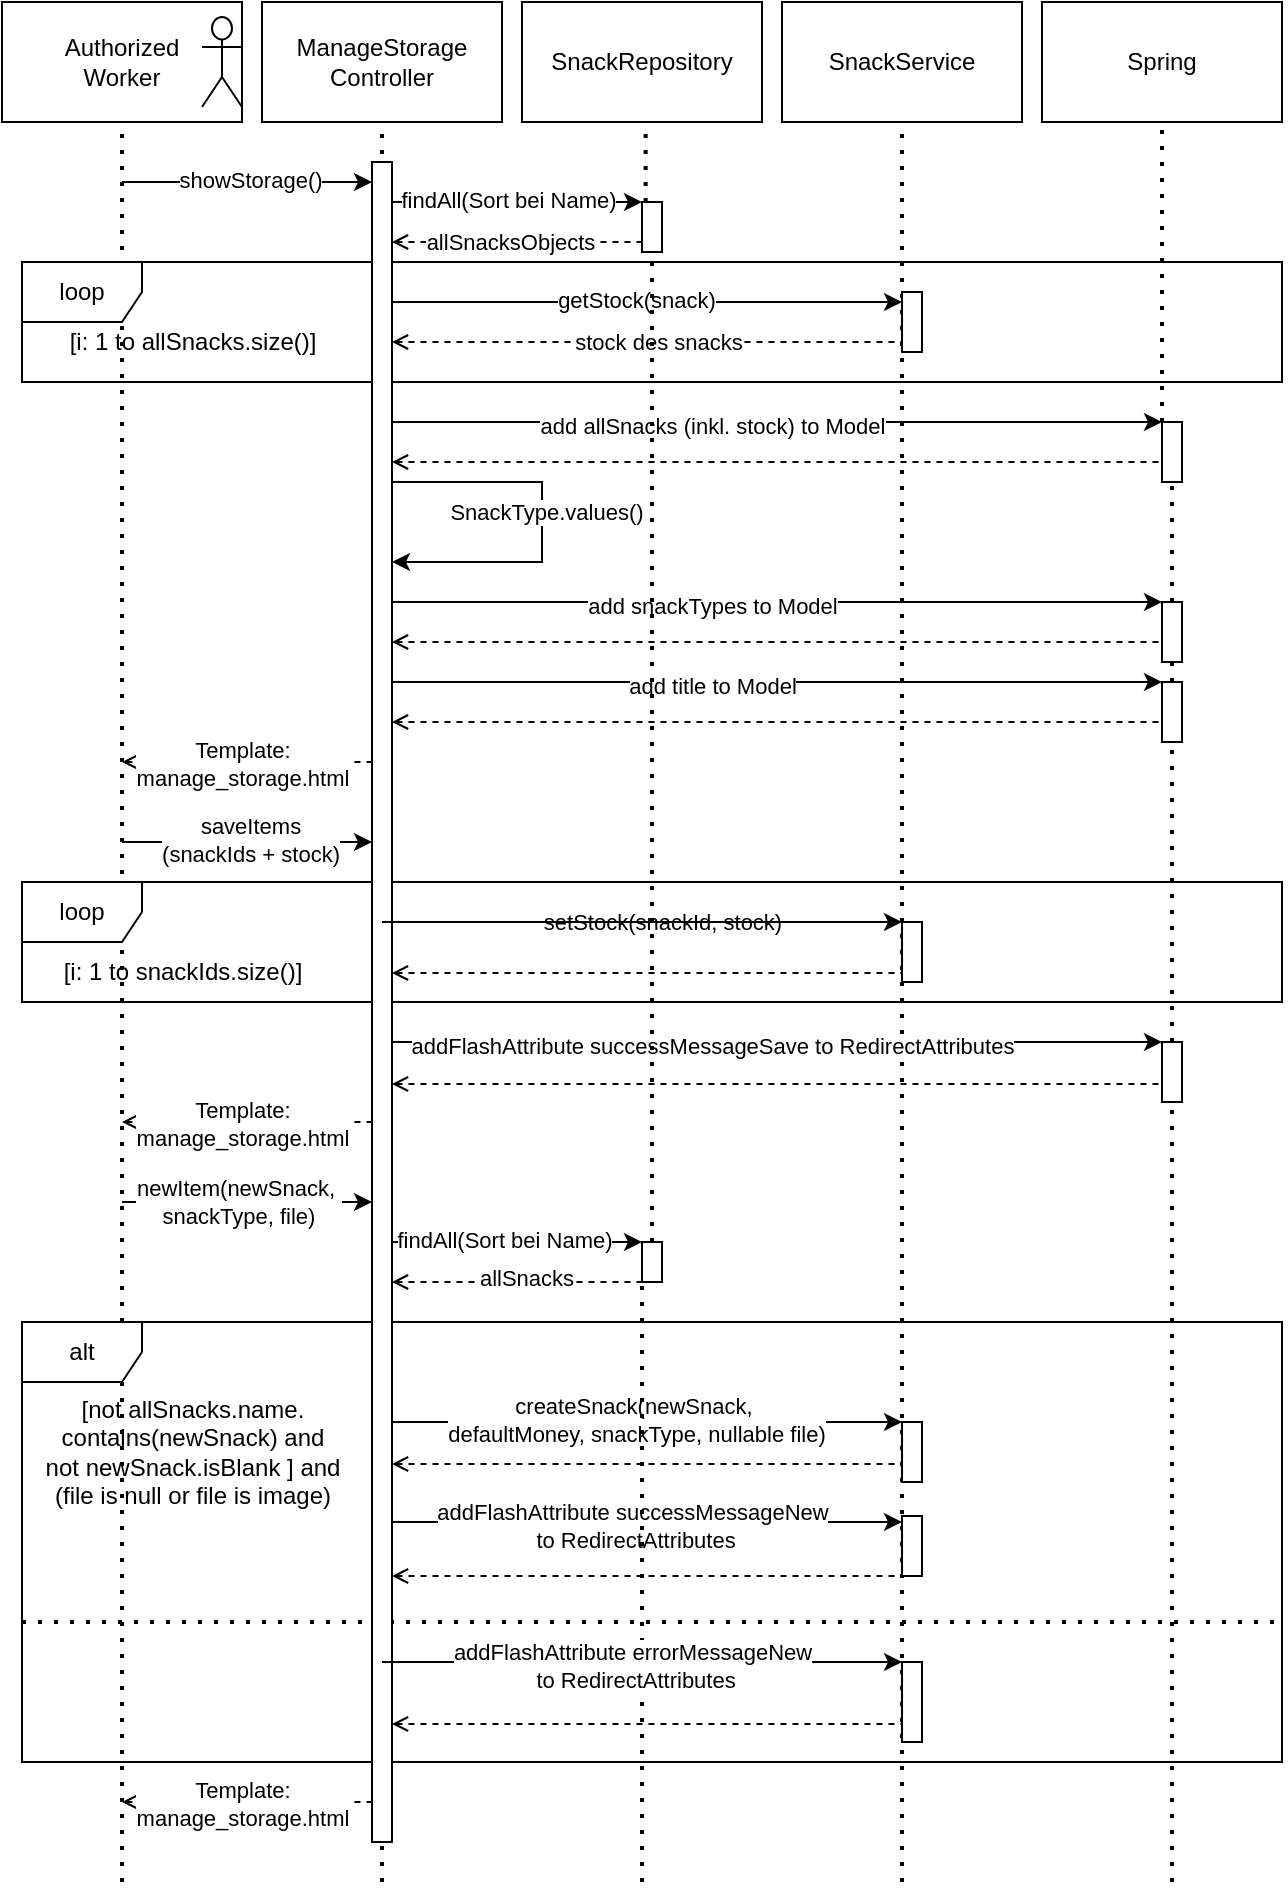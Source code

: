 <mxfile version="24.6.4" type="device">
  <diagram name="Seite-1" id="_MH6-QrCBOgJL1kuzfep">
    <mxGraphModel dx="1290" dy="717" grid="1" gridSize="10" guides="1" tooltips="1" connect="1" arrows="1" fold="1" page="1" pageScale="1" pageWidth="1169" pageHeight="827" math="0" shadow="0">
      <root>
        <mxCell id="0" />
        <mxCell id="1" parent="0" />
        <mxCell id="TmpWhg5RtlY6bORmAOob-1" value="&lt;div&gt;Authorized&lt;/div&gt;&lt;div&gt;Worker&lt;/div&gt;" style="rounded=0;whiteSpace=wrap;html=1;" parent="1" vertex="1">
          <mxGeometry x="40" y="40" width="120" height="60" as="geometry" />
        </mxCell>
        <mxCell id="TmpWhg5RtlY6bORmAOob-2" value="" style="shape=umlActor;verticalLabelPosition=bottom;verticalAlign=top;html=1;outlineConnect=0;" parent="1" vertex="1">
          <mxGeometry x="140" y="47.5" width="20" height="45" as="geometry" />
        </mxCell>
        <mxCell id="TmpWhg5RtlY6bORmAOob-3" value="ManageStorage&lt;div&gt;Controller&lt;/div&gt;" style="rounded=0;whiteSpace=wrap;html=1;" parent="1" vertex="1">
          <mxGeometry x="170" y="40" width="120" height="60" as="geometry" />
        </mxCell>
        <mxCell id="TmpWhg5RtlY6bORmAOob-6" value="SnackRepository" style="rounded=0;whiteSpace=wrap;html=1;" parent="1" vertex="1">
          <mxGeometry x="300" y="40" width="120" height="60" as="geometry" />
        </mxCell>
        <mxCell id="TmpWhg5RtlY6bORmAOob-7" value="" style="endArrow=none;dashed=1;html=1;dashPattern=1 3;strokeWidth=2;rounded=0;" parent="1" target="TmpWhg5RtlY6bORmAOob-1" edge="1">
          <mxGeometry width="50" height="50" relative="1" as="geometry">
            <mxPoint x="100" y="980" as="sourcePoint" />
            <mxPoint x="100" y="100" as="targetPoint" />
          </mxGeometry>
        </mxCell>
        <mxCell id="TmpWhg5RtlY6bORmAOob-18" value="" style="endArrow=none;dashed=1;html=1;rounded=0;startArrow=open;startFill=0;" parent="1" edge="1">
          <mxGeometry width="50" height="50" relative="1" as="geometry">
            <mxPoint x="540" y="250" as="sourcePoint" />
            <mxPoint x="540" y="250" as="targetPoint" />
          </mxGeometry>
        </mxCell>
        <mxCell id="2kxigvO4cJdncOnf1ZBm-1" value="SnackService" style="rounded=0;whiteSpace=wrap;html=1;" parent="1" vertex="1">
          <mxGeometry x="430" y="40" width="120" height="60" as="geometry" />
        </mxCell>
        <mxCell id="dDEDqgqWIPn1yI6ZBOql-1" value="Spring" style="rounded=0;whiteSpace=wrap;html=1;" parent="1" vertex="1">
          <mxGeometry x="560" y="40" width="120" height="60" as="geometry" />
        </mxCell>
        <mxCell id="dDEDqgqWIPn1yI6ZBOql-2" value="" style="endArrow=none;dashed=1;html=1;dashPattern=1 3;strokeWidth=2;rounded=0;entryX=0.5;entryY=1;entryDx=0;entryDy=0;" parent="1" target="TmpWhg5RtlY6bORmAOob-3" edge="1">
          <mxGeometry width="50" height="50" relative="1" as="geometry">
            <mxPoint x="230" y="980" as="sourcePoint" />
            <mxPoint x="230" y="110" as="targetPoint" />
          </mxGeometry>
        </mxCell>
        <mxCell id="dDEDqgqWIPn1yI6ZBOql-3" value="" style="endArrow=none;dashed=1;html=1;dashPattern=1 3;strokeWidth=2;rounded=0;" parent="1" source="dDEDqgqWIPn1yI6ZBOql-74" target="TmpWhg5RtlY6bORmAOob-6" edge="1">
          <mxGeometry width="50" height="50" relative="1" as="geometry">
            <mxPoint x="360" y="1200" as="sourcePoint" />
            <mxPoint x="359.5" y="100" as="targetPoint" />
          </mxGeometry>
        </mxCell>
        <mxCell id="dDEDqgqWIPn1yI6ZBOql-4" value="" style="endArrow=none;dashed=1;html=1;dashPattern=1 3;strokeWidth=2;rounded=0;" parent="1" target="2kxigvO4cJdncOnf1ZBm-1" edge="1">
          <mxGeometry width="50" height="50" relative="1" as="geometry">
            <mxPoint x="490" y="980" as="sourcePoint" />
            <mxPoint x="489.5" y="100" as="targetPoint" />
          </mxGeometry>
        </mxCell>
        <mxCell id="dDEDqgqWIPn1yI6ZBOql-5" value="" style="endArrow=none;dashed=1;html=1;dashPattern=1 3;strokeWidth=2;rounded=0;entryX=0.5;entryY=1;entryDx=0;entryDy=0;" parent="1" source="dDEDqgqWIPn1yI6ZBOql-92" target="dDEDqgqWIPn1yI6ZBOql-1" edge="1">
          <mxGeometry width="50" height="50" relative="1" as="geometry">
            <mxPoint x="620" y="1200" as="sourcePoint" />
            <mxPoint x="620" y="110" as="targetPoint" />
          </mxGeometry>
        </mxCell>
        <mxCell id="dDEDqgqWIPn1yI6ZBOql-6" value="" style="endArrow=classic;html=1;rounded=0;" parent="1" target="dDEDqgqWIPn1yI6ZBOql-68" edge="1">
          <mxGeometry width="50" height="50" relative="1" as="geometry">
            <mxPoint x="100" y="130" as="sourcePoint" />
            <mxPoint x="230" y="130" as="targetPoint" />
          </mxGeometry>
        </mxCell>
        <mxCell id="dDEDqgqWIPn1yI6ZBOql-7" value="showStorage()" style="edgeLabel;html=1;align=center;verticalAlign=middle;resizable=0;points=[];" parent="dDEDqgqWIPn1yI6ZBOql-6" vertex="1" connectable="0">
          <mxGeometry x="0.022" y="1" relative="1" as="geometry">
            <mxPoint as="offset" />
          </mxGeometry>
        </mxCell>
        <mxCell id="dDEDqgqWIPn1yI6ZBOql-8" value="" style="endArrow=classic;html=1;rounded=0;" parent="1" source="dDEDqgqWIPn1yI6ZBOql-68" edge="1">
          <mxGeometry width="50" height="50" relative="1" as="geometry">
            <mxPoint x="230" y="140" as="sourcePoint" />
            <mxPoint x="360" y="140" as="targetPoint" />
          </mxGeometry>
        </mxCell>
        <mxCell id="dDEDqgqWIPn1yI6ZBOql-9" value="findAll(Sort bei Name)" style="edgeLabel;html=1;align=center;verticalAlign=middle;resizable=0;points=[];" parent="dDEDqgqWIPn1yI6ZBOql-8" vertex="1" connectable="0">
          <mxGeometry x="0.022" y="1" relative="1" as="geometry">
            <mxPoint x="-6" as="offset" />
          </mxGeometry>
        </mxCell>
        <mxCell id="dDEDqgqWIPn1yI6ZBOql-10" value="loop" style="shape=umlFrame;whiteSpace=wrap;html=1;pointerEvents=0;" parent="1" vertex="1">
          <mxGeometry x="50" y="170" width="630" height="60" as="geometry" />
        </mxCell>
        <mxCell id="dDEDqgqWIPn1yI6ZBOql-12" value="" style="endArrow=none;dashed=1;html=1;rounded=0;startArrow=open;startFill=0;" parent="1" source="dDEDqgqWIPn1yI6ZBOql-68" edge="1">
          <mxGeometry width="50" height="50" relative="1" as="geometry">
            <mxPoint x="230" y="160" as="sourcePoint" />
            <mxPoint x="360" y="160" as="targetPoint" />
          </mxGeometry>
        </mxCell>
        <mxCell id="dDEDqgqWIPn1yI6ZBOql-13" value="allSnacksObjects" style="edgeLabel;html=1;align=center;verticalAlign=middle;resizable=0;points=[];" parent="dDEDqgqWIPn1yI6ZBOql-12" vertex="1" connectable="0">
          <mxGeometry x="0.133" y="3" relative="1" as="geometry">
            <mxPoint x="-12" y="3" as="offset" />
          </mxGeometry>
        </mxCell>
        <mxCell id="dDEDqgqWIPn1yI6ZBOql-15" value="[i: 1 to allSnacks.size()]" style="text;html=1;align=center;verticalAlign=middle;resizable=0;points=[];autosize=1;strokeColor=none;fillColor=none;" parent="1" vertex="1">
          <mxGeometry x="60" y="195" width="150" height="30" as="geometry" />
        </mxCell>
        <mxCell id="dDEDqgqWIPn1yI6ZBOql-17" value="" style="endArrow=classic;html=1;rounded=0;" parent="1" edge="1">
          <mxGeometry width="50" height="50" relative="1" as="geometry">
            <mxPoint x="230" y="190" as="sourcePoint" />
            <mxPoint x="490" y="190" as="targetPoint" />
          </mxGeometry>
        </mxCell>
        <mxCell id="dDEDqgqWIPn1yI6ZBOql-18" value="getStock(snack)" style="edgeLabel;html=1;align=center;verticalAlign=middle;resizable=0;points=[];" parent="dDEDqgqWIPn1yI6ZBOql-17" vertex="1" connectable="0">
          <mxGeometry x="0.022" y="1" relative="1" as="geometry">
            <mxPoint x="-6" as="offset" />
          </mxGeometry>
        </mxCell>
        <mxCell id="dDEDqgqWIPn1yI6ZBOql-19" value="" style="endArrow=none;dashed=1;html=1;rounded=0;startArrow=open;startFill=0;" parent="1" source="dDEDqgqWIPn1yI6ZBOql-68" edge="1">
          <mxGeometry width="50" height="50" relative="1" as="geometry">
            <mxPoint x="230" y="210" as="sourcePoint" />
            <mxPoint x="490" y="210" as="targetPoint" />
          </mxGeometry>
        </mxCell>
        <mxCell id="dDEDqgqWIPn1yI6ZBOql-20" value="stock des snacks" style="edgeLabel;html=1;align=center;verticalAlign=middle;resizable=0;points=[];" parent="dDEDqgqWIPn1yI6ZBOql-19" vertex="1" connectable="0">
          <mxGeometry x="0.133" y="3" relative="1" as="geometry">
            <mxPoint x="-12" y="3" as="offset" />
          </mxGeometry>
        </mxCell>
        <mxCell id="dDEDqgqWIPn1yI6ZBOql-21" value="" style="endArrow=classic;html=1;rounded=0;" parent="1" edge="1">
          <mxGeometry width="50" height="50" relative="1" as="geometry">
            <mxPoint x="230" y="250" as="sourcePoint" />
            <mxPoint x="620" y="250" as="targetPoint" />
          </mxGeometry>
        </mxCell>
        <mxCell id="dDEDqgqWIPn1yI6ZBOql-22" value="add allSnacks (inkl. stock) to Model" style="edgeLabel;html=1;align=center;verticalAlign=middle;resizable=0;points=[];" parent="dDEDqgqWIPn1yI6ZBOql-21" vertex="1" connectable="0">
          <mxGeometry x="-0.392" y="-2" relative="1" as="geometry">
            <mxPoint x="46" as="offset" />
          </mxGeometry>
        </mxCell>
        <mxCell id="dDEDqgqWIPn1yI6ZBOql-24" value="" style="endArrow=classic;html=1;rounded=0;" parent="1" target="dDEDqgqWIPn1yI6ZBOql-68" edge="1">
          <mxGeometry width="50" height="50" relative="1" as="geometry">
            <mxPoint x="230" y="280" as="sourcePoint" />
            <mxPoint x="230" y="320" as="targetPoint" />
            <Array as="points">
              <mxPoint x="310" y="280" />
              <mxPoint x="310" y="320" />
            </Array>
          </mxGeometry>
        </mxCell>
        <mxCell id="dDEDqgqWIPn1yI6ZBOql-25" value="SnackType.values()" style="edgeLabel;html=1;align=center;verticalAlign=middle;resizable=0;points=[];" parent="dDEDqgqWIPn1yI6ZBOql-24" vertex="1" connectable="0">
          <mxGeometry x="-0.03" y="2" relative="1" as="geometry">
            <mxPoint as="offset" />
          </mxGeometry>
        </mxCell>
        <mxCell id="dDEDqgqWIPn1yI6ZBOql-26" value="" style="endArrow=classic;html=1;rounded=0;" parent="1" edge="1">
          <mxGeometry width="50" height="50" relative="1" as="geometry">
            <mxPoint x="230" y="340" as="sourcePoint" />
            <mxPoint x="620" y="340" as="targetPoint" />
          </mxGeometry>
        </mxCell>
        <mxCell id="dDEDqgqWIPn1yI6ZBOql-27" value="add snackTypes to Model" style="edgeLabel;html=1;align=center;verticalAlign=middle;resizable=0;points=[];" parent="dDEDqgqWIPn1yI6ZBOql-26" vertex="1" connectable="0">
          <mxGeometry x="-0.392" y="-2" relative="1" as="geometry">
            <mxPoint x="46" as="offset" />
          </mxGeometry>
        </mxCell>
        <mxCell id="dDEDqgqWIPn1yI6ZBOql-28" value="" style="endArrow=none;dashed=1;html=1;rounded=0;startArrow=open;startFill=0;" parent="1" source="dDEDqgqWIPn1yI6ZBOql-68" edge="1">
          <mxGeometry width="50" height="50" relative="1" as="geometry">
            <mxPoint x="240" y="270" as="sourcePoint" />
            <mxPoint x="620" y="270" as="targetPoint" />
          </mxGeometry>
        </mxCell>
        <mxCell id="dDEDqgqWIPn1yI6ZBOql-30" value="" style="endArrow=none;dashed=1;html=1;rounded=0;startArrow=open;startFill=0;" parent="1" source="dDEDqgqWIPn1yI6ZBOql-68" edge="1">
          <mxGeometry width="50" height="50" relative="1" as="geometry">
            <mxPoint x="230" y="360" as="sourcePoint" />
            <mxPoint x="620" y="360" as="targetPoint" />
          </mxGeometry>
        </mxCell>
        <mxCell id="dDEDqgqWIPn1yI6ZBOql-31" value="" style="endArrow=classic;html=1;rounded=0;" parent="1" edge="1">
          <mxGeometry width="50" height="50" relative="1" as="geometry">
            <mxPoint x="230" y="380" as="sourcePoint" />
            <mxPoint x="620" y="380" as="targetPoint" />
          </mxGeometry>
        </mxCell>
        <mxCell id="dDEDqgqWIPn1yI6ZBOql-32" value="add title to Model" style="edgeLabel;html=1;align=center;verticalAlign=middle;resizable=0;points=[];" parent="dDEDqgqWIPn1yI6ZBOql-31" vertex="1" connectable="0">
          <mxGeometry x="-0.392" y="-2" relative="1" as="geometry">
            <mxPoint x="46" as="offset" />
          </mxGeometry>
        </mxCell>
        <mxCell id="dDEDqgqWIPn1yI6ZBOql-33" value="" style="endArrow=none;dashed=1;html=1;rounded=0;startArrow=open;startFill=0;" parent="1" source="dDEDqgqWIPn1yI6ZBOql-68" edge="1">
          <mxGeometry width="50" height="50" relative="1" as="geometry">
            <mxPoint x="230" y="400" as="sourcePoint" />
            <mxPoint x="620" y="400" as="targetPoint" />
          </mxGeometry>
        </mxCell>
        <mxCell id="dDEDqgqWIPn1yI6ZBOql-34" value="" style="endArrow=none;dashed=1;html=1;rounded=0;startArrow=open;startFill=0;" parent="1" edge="1">
          <mxGeometry width="50" height="50" relative="1" as="geometry">
            <mxPoint x="100" y="420" as="sourcePoint" />
            <mxPoint x="230" y="420" as="targetPoint" />
          </mxGeometry>
        </mxCell>
        <mxCell id="dDEDqgqWIPn1yI6ZBOql-35" value="Template:&lt;div&gt;manage_storage.html&lt;/div&gt;" style="edgeLabel;html=1;align=center;verticalAlign=middle;resizable=0;points=[];" parent="dDEDqgqWIPn1yI6ZBOql-34" vertex="1" connectable="0">
          <mxGeometry x="0.249" y="-1" relative="1" as="geometry">
            <mxPoint x="-21" as="offset" />
          </mxGeometry>
        </mxCell>
        <mxCell id="dDEDqgqWIPn1yI6ZBOql-36" value="" style="endArrow=classic;html=1;rounded=0;" parent="1" target="dDEDqgqWIPn1yI6ZBOql-68" edge="1">
          <mxGeometry width="50" height="50" relative="1" as="geometry">
            <mxPoint x="100" y="460" as="sourcePoint" />
            <mxPoint x="230" y="460" as="targetPoint" />
          </mxGeometry>
        </mxCell>
        <mxCell id="dDEDqgqWIPn1yI6ZBOql-37" value="saveItems&lt;div&gt;(snackIds + stock)&lt;/div&gt;" style="edgeLabel;html=1;align=center;verticalAlign=middle;resizable=0;points=[];" parent="dDEDqgqWIPn1yI6ZBOql-36" vertex="1" connectable="0">
          <mxGeometry x="0.022" y="1" relative="1" as="geometry">
            <mxPoint as="offset" />
          </mxGeometry>
        </mxCell>
        <mxCell id="dDEDqgqWIPn1yI6ZBOql-38" value="loop" style="shape=umlFrame;whiteSpace=wrap;html=1;pointerEvents=0;" parent="1" vertex="1">
          <mxGeometry x="50" y="480" width="630" height="60" as="geometry" />
        </mxCell>
        <mxCell id="dDEDqgqWIPn1yI6ZBOql-39" value="[i: 1 to snackIds.size()]" style="text;html=1;align=center;verticalAlign=middle;resizable=0;points=[];autosize=1;strokeColor=none;fillColor=none;" parent="1" vertex="1">
          <mxGeometry x="60" y="510" width="140" height="30" as="geometry" />
        </mxCell>
        <mxCell id="dDEDqgqWIPn1yI6ZBOql-40" value="" style="endArrow=classic;html=1;rounded=0;" parent="1" source="dDEDqgqWIPn1yI6ZBOql-81" edge="1">
          <mxGeometry width="50" height="50" relative="1" as="geometry">
            <mxPoint x="230" y="500" as="sourcePoint" />
            <mxPoint x="490" y="500" as="targetPoint" />
          </mxGeometry>
        </mxCell>
        <mxCell id="dDEDqgqWIPn1yI6ZBOql-41" value="setStock(snackId, stock)" style="edgeLabel;html=1;align=center;verticalAlign=middle;resizable=0;points=[];" parent="dDEDqgqWIPn1yI6ZBOql-40" vertex="1" connectable="0">
          <mxGeometry x="0.022" y="1" relative="1" as="geometry">
            <mxPoint x="-120" as="offset" />
          </mxGeometry>
        </mxCell>
        <mxCell id="dDEDqgqWIPn1yI6ZBOql-42" value="" style="endArrow=none;dashed=1;html=1;rounded=0;startArrow=open;startFill=0;" parent="1" source="dDEDqgqWIPn1yI6ZBOql-68" edge="1">
          <mxGeometry width="50" height="50" relative="1" as="geometry">
            <mxPoint x="230" y="524.5" as="sourcePoint" />
            <mxPoint x="490" y="525.5" as="targetPoint" />
          </mxGeometry>
        </mxCell>
        <mxCell id="dDEDqgqWIPn1yI6ZBOql-43" value="" style="endArrow=none;dashed=1;html=1;rounded=0;startArrow=open;startFill=0;" parent="1" edge="1">
          <mxGeometry width="50" height="50" relative="1" as="geometry">
            <mxPoint x="100" y="600" as="sourcePoint" />
            <mxPoint x="230" y="600" as="targetPoint" />
          </mxGeometry>
        </mxCell>
        <mxCell id="dDEDqgqWIPn1yI6ZBOql-44" value="Template:&lt;div&gt;manage_storage.html&lt;/div&gt;" style="edgeLabel;html=1;align=center;verticalAlign=middle;resizable=0;points=[];" parent="dDEDqgqWIPn1yI6ZBOql-43" vertex="1" connectable="0">
          <mxGeometry x="0.249" y="-1" relative="1" as="geometry">
            <mxPoint x="-21" as="offset" />
          </mxGeometry>
        </mxCell>
        <mxCell id="dDEDqgqWIPn1yI6ZBOql-45" value="" style="endArrow=classic;html=1;rounded=0;" parent="1" target="dDEDqgqWIPn1yI6ZBOql-68" edge="1">
          <mxGeometry width="50" height="50" relative="1" as="geometry">
            <mxPoint x="100" y="640" as="sourcePoint" />
            <mxPoint x="230" y="640" as="targetPoint" />
          </mxGeometry>
        </mxCell>
        <mxCell id="dDEDqgqWIPn1yI6ZBOql-46" value="newItem(newSnack,&amp;nbsp;&lt;div&gt;snackType, file)&lt;/div&gt;" style="edgeLabel;html=1;align=center;verticalAlign=middle;resizable=0;points=[];" parent="dDEDqgqWIPn1yI6ZBOql-45" vertex="1" connectable="0">
          <mxGeometry x="0.022" y="1" relative="1" as="geometry">
            <mxPoint x="-6" y="1" as="offset" />
          </mxGeometry>
        </mxCell>
        <mxCell id="dDEDqgqWIPn1yI6ZBOql-47" value="" style="endArrow=classic;html=1;rounded=0;" parent="1" edge="1">
          <mxGeometry width="50" height="50" relative="1" as="geometry">
            <mxPoint x="230" y="660" as="sourcePoint" />
            <mxPoint x="360" y="660" as="targetPoint" />
          </mxGeometry>
        </mxCell>
        <mxCell id="dDEDqgqWIPn1yI6ZBOql-48" value="findAll(Sort bei Name)" style="edgeLabel;html=1;align=center;verticalAlign=middle;resizable=0;points=[];" parent="dDEDqgqWIPn1yI6ZBOql-47" vertex="1" connectable="0">
          <mxGeometry x="0.022" y="1" relative="1" as="geometry">
            <mxPoint x="-6" as="offset" />
          </mxGeometry>
        </mxCell>
        <mxCell id="dDEDqgqWIPn1yI6ZBOql-49" value="alt" style="shape=umlFrame;whiteSpace=wrap;html=1;pointerEvents=0;" parent="1" vertex="1">
          <mxGeometry x="50" y="700" width="630" height="220" as="geometry" />
        </mxCell>
        <mxCell id="dDEDqgqWIPn1yI6ZBOql-50" value="[not allSnacks.name.&lt;div&gt;contains(newSnack) and&lt;div&gt;not newSnack.isBlank ] and&lt;/div&gt;&lt;/div&gt;&lt;div&gt;(file is null or file is image)&lt;/div&gt;" style="text;html=1;align=center;verticalAlign=middle;resizable=0;points=[];autosize=1;strokeColor=none;fillColor=none;" parent="1" vertex="1">
          <mxGeometry x="50" y="730" width="170" height="70" as="geometry" />
        </mxCell>
        <mxCell id="dDEDqgqWIPn1yI6ZBOql-51" value="" style="endArrow=none;dashed=1;html=1;rounded=0;startArrow=open;startFill=0;" parent="1" source="dDEDqgqWIPn1yI6ZBOql-68" edge="1">
          <mxGeometry width="50" height="50" relative="1" as="geometry">
            <mxPoint x="230" y="680" as="sourcePoint" />
            <mxPoint x="365" y="680" as="targetPoint" />
          </mxGeometry>
        </mxCell>
        <mxCell id="dDEDqgqWIPn1yI6ZBOql-52" value="allSnacks" style="edgeLabel;html=1;align=center;verticalAlign=middle;resizable=0;points=[];" parent="dDEDqgqWIPn1yI6ZBOql-51" vertex="1" connectable="0">
          <mxGeometry x="0.034" y="2" relative="1" as="geometry">
            <mxPoint as="offset" />
          </mxGeometry>
        </mxCell>
        <mxCell id="dDEDqgqWIPn1yI6ZBOql-53" value="" style="endArrow=classic;html=1;rounded=0;" parent="1" edge="1">
          <mxGeometry width="50" height="50" relative="1" as="geometry">
            <mxPoint x="230" y="750" as="sourcePoint" />
            <mxPoint x="490" y="750" as="targetPoint" />
          </mxGeometry>
        </mxCell>
        <mxCell id="dDEDqgqWIPn1yI6ZBOql-54" value="createSnack(newSnack,&amp;nbsp;&lt;div&gt;defaultMoney, snackType, nullable file)&lt;/div&gt;" style="edgeLabel;html=1;align=center;verticalAlign=middle;resizable=0;points=[];" parent="dDEDqgqWIPn1yI6ZBOql-53" vertex="1" connectable="0">
          <mxGeometry x="0.022" y="1" relative="1" as="geometry">
            <mxPoint x="-6" as="offset" />
          </mxGeometry>
        </mxCell>
        <mxCell id="dDEDqgqWIPn1yI6ZBOql-55" value="" style="endArrow=classic;html=1;rounded=0;" parent="1" edge="1">
          <mxGeometry width="50" height="50" relative="1" as="geometry">
            <mxPoint x="230" y="560" as="sourcePoint" />
            <mxPoint x="620" y="560" as="targetPoint" />
          </mxGeometry>
        </mxCell>
        <mxCell id="dDEDqgqWIPn1yI6ZBOql-56" value="addFlashAttribute successMessageSave to RedirectAttributes" style="edgeLabel;html=1;align=center;verticalAlign=middle;resizable=0;points=[];" parent="dDEDqgqWIPn1yI6ZBOql-55" vertex="1" connectable="0">
          <mxGeometry x="-0.392" y="-2" relative="1" as="geometry">
            <mxPoint x="46" as="offset" />
          </mxGeometry>
        </mxCell>
        <mxCell id="dDEDqgqWIPn1yI6ZBOql-57" value="" style="endArrow=none;dashed=1;html=1;rounded=0;startArrow=open;startFill=0;" parent="1" source="dDEDqgqWIPn1yI6ZBOql-68" edge="1">
          <mxGeometry width="50" height="50" relative="1" as="geometry">
            <mxPoint x="230" y="580" as="sourcePoint" />
            <mxPoint x="620" y="581" as="targetPoint" />
          </mxGeometry>
        </mxCell>
        <mxCell id="dDEDqgqWIPn1yI6ZBOql-58" value="" style="endArrow=none;dashed=1;html=1;rounded=0;startArrow=open;startFill=0;" parent="1" source="dDEDqgqWIPn1yI6ZBOql-68" edge="1">
          <mxGeometry width="50" height="50" relative="1" as="geometry">
            <mxPoint x="230" y="770" as="sourcePoint" />
            <mxPoint x="490" y="771" as="targetPoint" />
          </mxGeometry>
        </mxCell>
        <mxCell id="dDEDqgqWIPn1yI6ZBOql-59" value="" style="endArrow=none;dashed=1;html=1;dashPattern=1 3;strokeWidth=2;rounded=0;" parent="1" edge="1">
          <mxGeometry width="50" height="50" relative="1" as="geometry">
            <mxPoint x="50" y="850" as="sourcePoint" />
            <mxPoint x="680" y="850" as="targetPoint" />
          </mxGeometry>
        </mxCell>
        <mxCell id="dDEDqgqWIPn1yI6ZBOql-60" value="" style="endArrow=classic;html=1;rounded=0;" parent="1" edge="1">
          <mxGeometry width="50" height="50" relative="1" as="geometry">
            <mxPoint x="230" y="800" as="sourcePoint" />
            <mxPoint x="490" y="800" as="targetPoint" />
          </mxGeometry>
        </mxCell>
        <mxCell id="dDEDqgqWIPn1yI6ZBOql-61" value="addFlashAttribute successMessageNew&lt;div&gt;&amp;nbsp;to RedirectAttributes&lt;/div&gt;" style="edgeLabel;html=1;align=center;verticalAlign=middle;resizable=0;points=[];" parent="dDEDqgqWIPn1yI6ZBOql-60" vertex="1" connectable="0">
          <mxGeometry x="-0.392" y="-2" relative="1" as="geometry">
            <mxPoint x="46" as="offset" />
          </mxGeometry>
        </mxCell>
        <mxCell id="dDEDqgqWIPn1yI6ZBOql-62" value="" style="endArrow=none;dashed=1;html=1;rounded=0;startArrow=open;startFill=0;" parent="1" source="dDEDqgqWIPn1yI6ZBOql-68" edge="1">
          <mxGeometry width="50" height="50" relative="1" as="geometry">
            <mxPoint x="230" y="826" as="sourcePoint" />
            <mxPoint x="490" y="827" as="targetPoint" />
          </mxGeometry>
        </mxCell>
        <mxCell id="dDEDqgqWIPn1yI6ZBOql-63" value="" style="endArrow=classic;html=1;rounded=0;" parent="1" source="dDEDqgqWIPn1yI6ZBOql-89" edge="1">
          <mxGeometry width="50" height="50" relative="1" as="geometry">
            <mxPoint x="230" y="870" as="sourcePoint" />
            <mxPoint x="490" y="870" as="targetPoint" />
          </mxGeometry>
        </mxCell>
        <mxCell id="dDEDqgqWIPn1yI6ZBOql-65" value="" style="endArrow=none;dashed=1;html=1;rounded=0;startArrow=open;startFill=0;" parent="1" source="dDEDqgqWIPn1yI6ZBOql-68" edge="1">
          <mxGeometry width="50" height="50" relative="1" as="geometry">
            <mxPoint x="230" y="900" as="sourcePoint" />
            <mxPoint x="490" y="901" as="targetPoint" />
          </mxGeometry>
        </mxCell>
        <mxCell id="dDEDqgqWIPn1yI6ZBOql-66" value="" style="endArrow=none;dashed=1;html=1;rounded=0;startArrow=open;startFill=0;" parent="1" edge="1">
          <mxGeometry width="50" height="50" relative="1" as="geometry">
            <mxPoint x="100" y="940" as="sourcePoint" />
            <mxPoint x="230" y="940" as="targetPoint" />
          </mxGeometry>
        </mxCell>
        <mxCell id="dDEDqgqWIPn1yI6ZBOql-67" value="Template:&lt;div&gt;manage_storage.html&lt;/div&gt;" style="edgeLabel;html=1;align=center;verticalAlign=middle;resizable=0;points=[];" parent="dDEDqgqWIPn1yI6ZBOql-66" vertex="1" connectable="0">
          <mxGeometry x="0.249" y="-1" relative="1" as="geometry">
            <mxPoint x="-21" as="offset" />
          </mxGeometry>
        </mxCell>
        <mxCell id="dDEDqgqWIPn1yI6ZBOql-69" value="" style="endArrow=classic;html=1;rounded=0;" parent="1" target="dDEDqgqWIPn1yI6ZBOql-68" edge="1">
          <mxGeometry width="50" height="50" relative="1" as="geometry">
            <mxPoint x="230" y="140" as="sourcePoint" />
            <mxPoint x="360" y="140" as="targetPoint" />
          </mxGeometry>
        </mxCell>
        <mxCell id="dDEDqgqWIPn1yI6ZBOql-68" value="" style="html=1;points=[[0,0,0,0,5],[0,1,0,0,-5],[1,0,0,0,5],[1,1,0,0,-5]];perimeter=orthogonalPerimeter;outlineConnect=0;targetShapes=umlLifeline;portConstraint=eastwest;newEdgeStyle={&quot;curved&quot;:0,&quot;rounded&quot;:0};" parent="1" vertex="1">
          <mxGeometry x="225" y="120" width="10" height="840" as="geometry" />
        </mxCell>
        <mxCell id="dDEDqgqWIPn1yI6ZBOql-77" value="" style="endArrow=none;dashed=1;html=1;dashPattern=1 3;strokeWidth=2;rounded=0;" parent="1" source="dDEDqgqWIPn1yI6ZBOql-78" target="dDEDqgqWIPn1yI6ZBOql-74" edge="1">
          <mxGeometry width="50" height="50" relative="1" as="geometry">
            <mxPoint x="360" y="1200" as="sourcePoint" />
            <mxPoint x="360" y="100" as="targetPoint" />
          </mxGeometry>
        </mxCell>
        <mxCell id="dDEDqgqWIPn1yI6ZBOql-74" value="" style="html=1;points=[[0,0,0,0,5],[0,1,0,0,-5],[1,0,0,0,5],[1,1,0,0,-5]];perimeter=orthogonalPerimeter;outlineConnect=0;targetShapes=umlLifeline;portConstraint=eastwest;newEdgeStyle={&quot;curved&quot;:0,&quot;rounded&quot;:0};" parent="1" vertex="1">
          <mxGeometry x="360" y="140" width="10" height="25" as="geometry" />
        </mxCell>
        <mxCell id="dDEDqgqWIPn1yI6ZBOql-79" value="" style="endArrow=none;dashed=1;html=1;dashPattern=1 3;strokeWidth=2;rounded=0;" parent="1" target="dDEDqgqWIPn1yI6ZBOql-78" edge="1">
          <mxGeometry width="50" height="50" relative="1" as="geometry">
            <mxPoint x="360" y="980" as="sourcePoint" />
            <mxPoint x="360" y="165" as="targetPoint" />
          </mxGeometry>
        </mxCell>
        <mxCell id="dDEDqgqWIPn1yI6ZBOql-78" value="" style="html=1;points=[[0,0,0,0,5],[0,1,0,0,-5],[1,0,0,0,5],[1,1,0,0,-5]];perimeter=orthogonalPerimeter;outlineConnect=0;targetShapes=umlLifeline;portConstraint=eastwest;newEdgeStyle={&quot;curved&quot;:0,&quot;rounded&quot;:0};" parent="1" vertex="1">
          <mxGeometry x="360" y="660" width="10" height="20" as="geometry" />
        </mxCell>
        <mxCell id="dDEDqgqWIPn1yI6ZBOql-80" value="" style="html=1;points=[[0,0,0,0,5],[0,1,0,0,-5],[1,0,0,0,5],[1,1,0,0,-5]];perimeter=orthogonalPerimeter;outlineConnect=0;targetShapes=umlLifeline;portConstraint=eastwest;newEdgeStyle={&quot;curved&quot;:0,&quot;rounded&quot;:0};" parent="1" vertex="1">
          <mxGeometry x="490" y="185" width="10" height="30" as="geometry" />
        </mxCell>
        <mxCell id="dDEDqgqWIPn1yI6ZBOql-85" value="" style="endArrow=classic;html=1;rounded=0;" parent="1" target="dDEDqgqWIPn1yI6ZBOql-81" edge="1">
          <mxGeometry width="50" height="50" relative="1" as="geometry">
            <mxPoint x="230" y="500" as="sourcePoint" />
            <mxPoint x="490" y="500" as="targetPoint" />
          </mxGeometry>
        </mxCell>
        <mxCell id="dDEDqgqWIPn1yI6ZBOql-81" value="" style="html=1;points=[[0,0,0,0,5],[0,1,0,0,-5],[1,0,0,0,5],[1,1,0,0,-5]];perimeter=orthogonalPerimeter;outlineConnect=0;targetShapes=umlLifeline;portConstraint=eastwest;newEdgeStyle={&quot;curved&quot;:0,&quot;rounded&quot;:0};" parent="1" vertex="1">
          <mxGeometry x="490" y="500" width="10" height="30" as="geometry" />
        </mxCell>
        <mxCell id="dDEDqgqWIPn1yI6ZBOql-87" value="" style="html=1;points=[[0,0,0,0,5],[0,1,0,0,-5],[1,0,0,0,5],[1,1,0,0,-5]];perimeter=orthogonalPerimeter;outlineConnect=0;targetShapes=umlLifeline;portConstraint=eastwest;newEdgeStyle={&quot;curved&quot;:0,&quot;rounded&quot;:0};" parent="1" vertex="1">
          <mxGeometry x="490" y="750" width="10" height="30" as="geometry" />
        </mxCell>
        <mxCell id="dDEDqgqWIPn1yI6ZBOql-88" value="" style="html=1;points=[[0,0,0,0,5],[0,1,0,0,-5],[1,0,0,0,5],[1,1,0,0,-5]];perimeter=orthogonalPerimeter;outlineConnect=0;targetShapes=umlLifeline;portConstraint=eastwest;newEdgeStyle={&quot;curved&quot;:0,&quot;rounded&quot;:0};" parent="1" vertex="1">
          <mxGeometry x="490" y="797" width="10" height="30" as="geometry" />
        </mxCell>
        <mxCell id="dDEDqgqWIPn1yI6ZBOql-90" value="" style="endArrow=classic;html=1;rounded=0;" parent="1" target="dDEDqgqWIPn1yI6ZBOql-89" edge="1">
          <mxGeometry width="50" height="50" relative="1" as="geometry">
            <mxPoint x="230" y="870" as="sourcePoint" />
            <mxPoint x="490" y="870" as="targetPoint" />
          </mxGeometry>
        </mxCell>
        <mxCell id="dDEDqgqWIPn1yI6ZBOql-91" value="addFlashAttribute errorMessageNew&lt;div&gt;&amp;nbsp;to RedirectAttributes&lt;/div&gt;" style="edgeLabel;html=1;align=center;verticalAlign=middle;resizable=0;points=[];" parent="dDEDqgqWIPn1yI6ZBOql-90" vertex="1" connectable="0">
          <mxGeometry x="-0.392" y="-2" relative="1" as="geometry">
            <mxPoint x="46" as="offset" />
          </mxGeometry>
        </mxCell>
        <mxCell id="dDEDqgqWIPn1yI6ZBOql-89" value="" style="html=1;points=[[0,0,0,0,5],[0,1,0,0,-5],[1,0,0,0,5],[1,1,0,0,-5]];perimeter=orthogonalPerimeter;outlineConnect=0;targetShapes=umlLifeline;portConstraint=eastwest;newEdgeStyle={&quot;curved&quot;:0,&quot;rounded&quot;:0};" parent="1" vertex="1">
          <mxGeometry x="490" y="870" width="10" height="40" as="geometry" />
        </mxCell>
        <mxCell id="dDEDqgqWIPn1yI6ZBOql-93" value="" style="endArrow=none;dashed=1;html=1;dashPattern=1 3;strokeWidth=2;rounded=0;entryX=0.5;entryY=1;entryDx=0;entryDy=0;" parent="1" source="dDEDqgqWIPn1yI6ZBOql-94" target="dDEDqgqWIPn1yI6ZBOql-92" edge="1">
          <mxGeometry width="50" height="50" relative="1" as="geometry">
            <mxPoint x="620" y="1200" as="sourcePoint" />
            <mxPoint x="620" y="100" as="targetPoint" />
          </mxGeometry>
        </mxCell>
        <mxCell id="dDEDqgqWIPn1yI6ZBOql-92" value="" style="html=1;points=[[0,0,0,0,5],[0,1,0,0,-5],[1,0,0,0,5],[1,1,0,0,-5]];perimeter=orthogonalPerimeter;outlineConnect=0;targetShapes=umlLifeline;portConstraint=eastwest;newEdgeStyle={&quot;curved&quot;:0,&quot;rounded&quot;:0};" parent="1" vertex="1">
          <mxGeometry x="620" y="250" width="10" height="30" as="geometry" />
        </mxCell>
        <mxCell id="dDEDqgqWIPn1yI6ZBOql-95" value="" style="endArrow=none;dashed=1;html=1;dashPattern=1 3;strokeWidth=2;rounded=0;entryX=0.5;entryY=1;entryDx=0;entryDy=0;" parent="1" source="dDEDqgqWIPn1yI6ZBOql-96" target="dDEDqgqWIPn1yI6ZBOql-94" edge="1">
          <mxGeometry width="50" height="50" relative="1" as="geometry">
            <mxPoint x="620" y="1200" as="sourcePoint" />
            <mxPoint x="625" y="280" as="targetPoint" />
          </mxGeometry>
        </mxCell>
        <mxCell id="dDEDqgqWIPn1yI6ZBOql-94" value="" style="html=1;points=[[0,0,0,0,5],[0,1,0,0,-5],[1,0,0,0,5],[1,1,0,0,-5]];perimeter=orthogonalPerimeter;outlineConnect=0;targetShapes=umlLifeline;portConstraint=eastwest;newEdgeStyle={&quot;curved&quot;:0,&quot;rounded&quot;:0};" parent="1" vertex="1">
          <mxGeometry x="620" y="340" width="10" height="30" as="geometry" />
        </mxCell>
        <mxCell id="dDEDqgqWIPn1yI6ZBOql-97" value="" style="endArrow=none;dashed=1;html=1;dashPattern=1 3;strokeWidth=2;rounded=0;entryX=0.5;entryY=1;entryDx=0;entryDy=0;" parent="1" source="dDEDqgqWIPn1yI6ZBOql-98" target="dDEDqgqWIPn1yI6ZBOql-96" edge="1">
          <mxGeometry width="50" height="50" relative="1" as="geometry">
            <mxPoint x="620" y="1200" as="sourcePoint" />
            <mxPoint x="625" y="370" as="targetPoint" />
          </mxGeometry>
        </mxCell>
        <mxCell id="dDEDqgqWIPn1yI6ZBOql-96" value="" style="html=1;points=[[0,0,0,0,5],[0,1,0,0,-5],[1,0,0,0,5],[1,1,0,0,-5]];perimeter=orthogonalPerimeter;outlineConnect=0;targetShapes=umlLifeline;portConstraint=eastwest;newEdgeStyle={&quot;curved&quot;:0,&quot;rounded&quot;:0};" parent="1" vertex="1">
          <mxGeometry x="620" y="380" width="10" height="30" as="geometry" />
        </mxCell>
        <mxCell id="dDEDqgqWIPn1yI6ZBOql-99" value="" style="endArrow=none;dashed=1;html=1;dashPattern=1 3;strokeWidth=2;rounded=0;entryX=0.5;entryY=1;entryDx=0;entryDy=0;" parent="1" target="dDEDqgqWIPn1yI6ZBOql-98" edge="1">
          <mxGeometry width="50" height="50" relative="1" as="geometry">
            <mxPoint x="625" y="980" as="sourcePoint" />
            <mxPoint x="625" y="410" as="targetPoint" />
          </mxGeometry>
        </mxCell>
        <mxCell id="dDEDqgqWIPn1yI6ZBOql-98" value="" style="html=1;points=[[0,0,0,0,5],[0,1,0,0,-5],[1,0,0,0,5],[1,1,0,0,-5]];perimeter=orthogonalPerimeter;outlineConnect=0;targetShapes=umlLifeline;portConstraint=eastwest;newEdgeStyle={&quot;curved&quot;:0,&quot;rounded&quot;:0};" parent="1" vertex="1">
          <mxGeometry x="620" y="560" width="10" height="30" as="geometry" />
        </mxCell>
      </root>
    </mxGraphModel>
  </diagram>
</mxfile>

